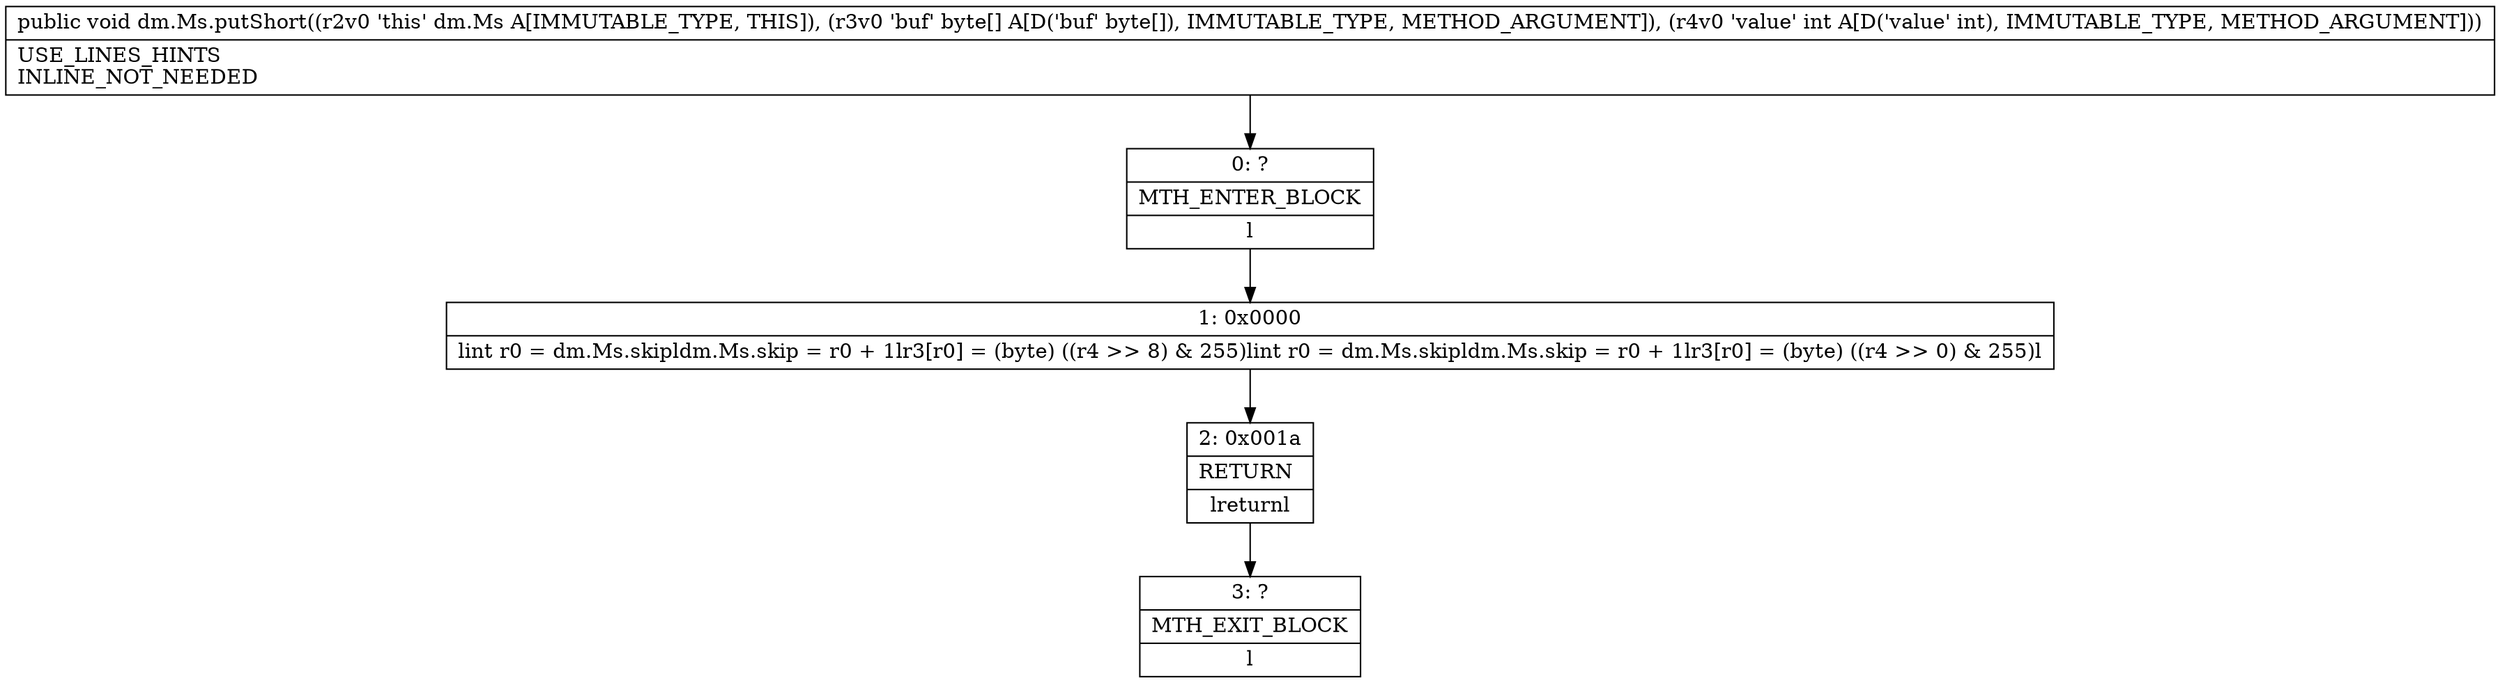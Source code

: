 digraph "CFG fordm.Ms.putShort([BI)V" {
Node_0 [shape=record,label="{0\:\ ?|MTH_ENTER_BLOCK\l|l}"];
Node_1 [shape=record,label="{1\:\ 0x0000|lint r0 = dm.Ms.skipldm.Ms.skip = r0 + 1lr3[r0] = (byte) ((r4 \>\> 8) & 255)lint r0 = dm.Ms.skipldm.Ms.skip = r0 + 1lr3[r0] = (byte) ((r4 \>\> 0) & 255)l}"];
Node_2 [shape=record,label="{2\:\ 0x001a|RETURN\l|lreturnl}"];
Node_3 [shape=record,label="{3\:\ ?|MTH_EXIT_BLOCK\l|l}"];
MethodNode[shape=record,label="{public void dm.Ms.putShort((r2v0 'this' dm.Ms A[IMMUTABLE_TYPE, THIS]), (r3v0 'buf' byte[] A[D('buf' byte[]), IMMUTABLE_TYPE, METHOD_ARGUMENT]), (r4v0 'value' int A[D('value' int), IMMUTABLE_TYPE, METHOD_ARGUMENT]))  | USE_LINES_HINTS\lINLINE_NOT_NEEDED\l}"];
MethodNode -> Node_0;
Node_0 -> Node_1;
Node_1 -> Node_2;
Node_2 -> Node_3;
}

